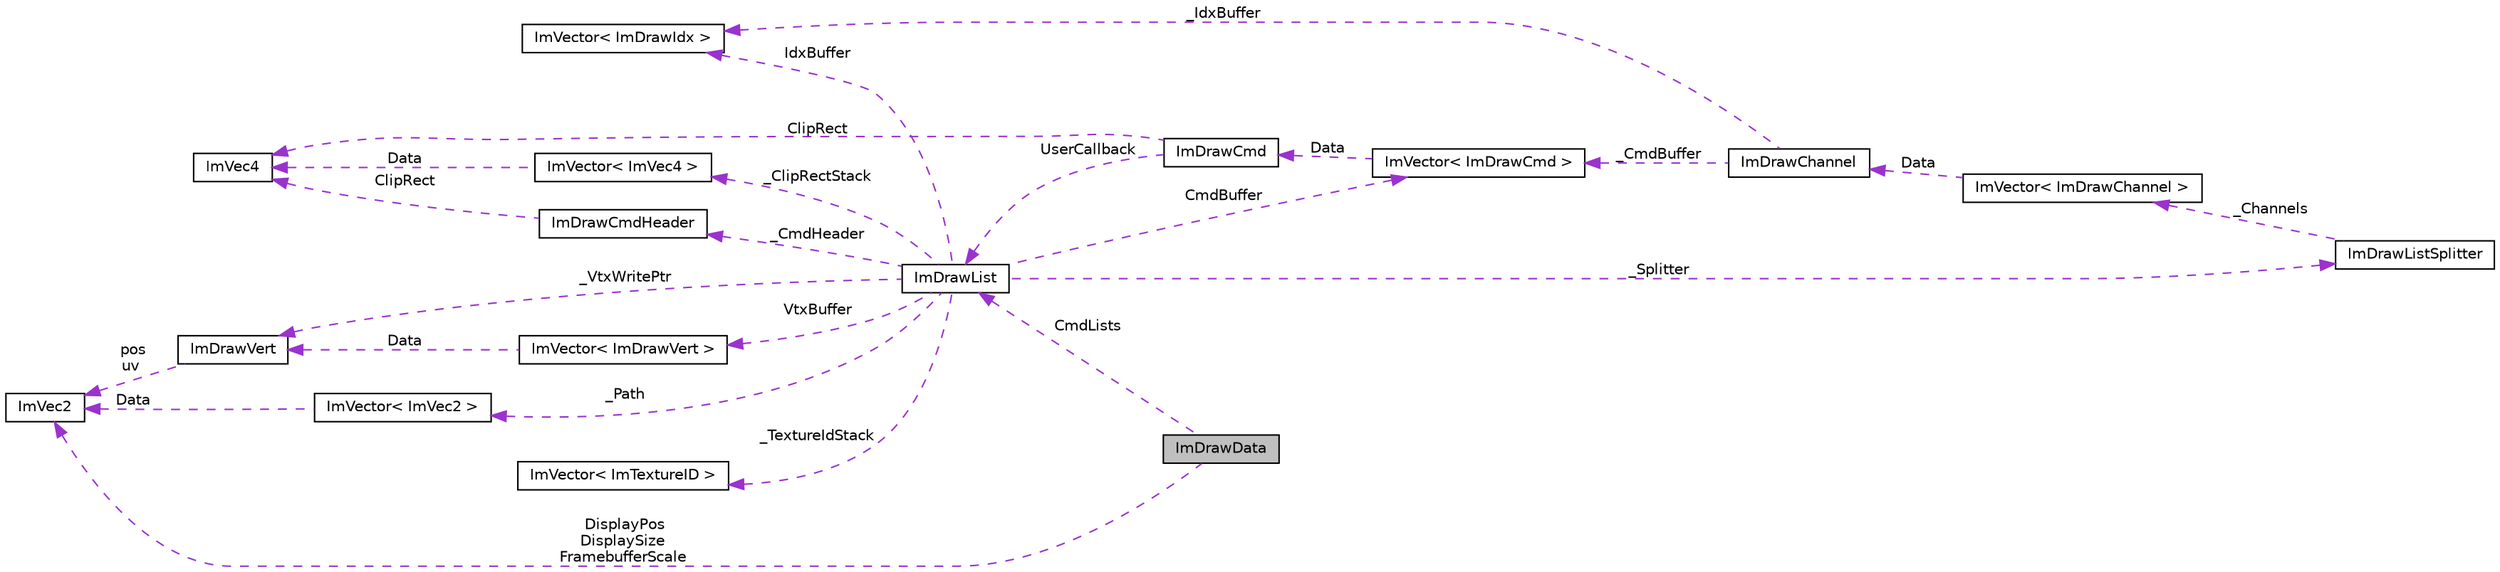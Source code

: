 digraph "ImDrawData"
{
 // LATEX_PDF_SIZE
  edge [fontname="Helvetica",fontsize="10",labelfontname="Helvetica",labelfontsize="10"];
  node [fontname="Helvetica",fontsize="10",shape=record];
  rankdir="LR";
  Node1 [label="ImDrawData",height=0.2,width=0.4,color="black", fillcolor="grey75", style="filled", fontcolor="black",tooltip=" "];
  Node2 -> Node1 [dir="back",color="darkorchid3",fontsize="10",style="dashed",label=" CmdLists" ,fontname="Helvetica"];
  Node2 [label="ImDrawList",height=0.2,width=0.4,color="black", fillcolor="white", style="filled",URL="$struct_im_draw_list.html",tooltip=" "];
  Node3 -> Node2 [dir="back",color="darkorchid3",fontsize="10",style="dashed",label=" CmdBuffer" ,fontname="Helvetica"];
  Node3 [label="ImVector\< ImDrawCmd \>",height=0.2,width=0.4,color="black", fillcolor="white", style="filled",URL="$struct_im_vector.html",tooltip=" "];
  Node4 -> Node3 [dir="back",color="darkorchid3",fontsize="10",style="dashed",label=" Data" ,fontname="Helvetica"];
  Node4 [label="ImDrawCmd",height=0.2,width=0.4,color="black", fillcolor="white", style="filled",URL="$struct_im_draw_cmd.html",tooltip=" "];
  Node5 -> Node4 [dir="back",color="darkorchid3",fontsize="10",style="dashed",label=" ClipRect" ,fontname="Helvetica"];
  Node5 [label="ImVec4",height=0.2,width=0.4,color="black", fillcolor="white", style="filled",URL="$struct_im_vec4.html",tooltip=" "];
  Node2 -> Node4 [dir="back",color="darkorchid3",fontsize="10",style="dashed",label=" UserCallback" ,fontname="Helvetica"];
  Node6 -> Node2 [dir="back",color="darkorchid3",fontsize="10",style="dashed",label=" IdxBuffer" ,fontname="Helvetica"];
  Node6 [label="ImVector\< ImDrawIdx \>",height=0.2,width=0.4,color="black", fillcolor="white", style="filled",URL="$struct_im_vector.html",tooltip=" "];
  Node7 -> Node2 [dir="back",color="darkorchid3",fontsize="10",style="dashed",label=" VtxBuffer" ,fontname="Helvetica"];
  Node7 [label="ImVector\< ImDrawVert \>",height=0.2,width=0.4,color="black", fillcolor="white", style="filled",URL="$struct_im_vector.html",tooltip=" "];
  Node8 -> Node7 [dir="back",color="darkorchid3",fontsize="10",style="dashed",label=" Data" ,fontname="Helvetica"];
  Node8 [label="ImDrawVert",height=0.2,width=0.4,color="black", fillcolor="white", style="filled",URL="$struct_im_draw_vert.html",tooltip=" "];
  Node9 -> Node8 [dir="back",color="darkorchid3",fontsize="10",style="dashed",label=" pos\nuv" ,fontname="Helvetica"];
  Node9 [label="ImVec2",height=0.2,width=0.4,color="black", fillcolor="white", style="filled",URL="$struct_im_vec2.html",tooltip=" "];
  Node8 -> Node2 [dir="back",color="darkorchid3",fontsize="10",style="dashed",label=" _VtxWritePtr" ,fontname="Helvetica"];
  Node10 -> Node2 [dir="back",color="darkorchid3",fontsize="10",style="dashed",label=" _ClipRectStack" ,fontname="Helvetica"];
  Node10 [label="ImVector\< ImVec4 \>",height=0.2,width=0.4,color="black", fillcolor="white", style="filled",URL="$struct_im_vector.html",tooltip=" "];
  Node5 -> Node10 [dir="back",color="darkorchid3",fontsize="10",style="dashed",label=" Data" ,fontname="Helvetica"];
  Node11 -> Node2 [dir="back",color="darkorchid3",fontsize="10",style="dashed",label=" _TextureIdStack" ,fontname="Helvetica"];
  Node11 [label="ImVector\< ImTextureID \>",height=0.2,width=0.4,color="black", fillcolor="white", style="filled",URL="$struct_im_vector.html",tooltip=" "];
  Node12 -> Node2 [dir="back",color="darkorchid3",fontsize="10",style="dashed",label=" _Path" ,fontname="Helvetica"];
  Node12 [label="ImVector\< ImVec2 \>",height=0.2,width=0.4,color="black", fillcolor="white", style="filled",URL="$struct_im_vector.html",tooltip=" "];
  Node9 -> Node12 [dir="back",color="darkorchid3",fontsize="10",style="dashed",label=" Data" ,fontname="Helvetica"];
  Node13 -> Node2 [dir="back",color="darkorchid3",fontsize="10",style="dashed",label=" _CmdHeader" ,fontname="Helvetica"];
  Node13 [label="ImDrawCmdHeader",height=0.2,width=0.4,color="black", fillcolor="white", style="filled",URL="$struct_im_draw_cmd_header.html",tooltip=" "];
  Node5 -> Node13 [dir="back",color="darkorchid3",fontsize="10",style="dashed",label=" ClipRect" ,fontname="Helvetica"];
  Node14 -> Node2 [dir="back",color="darkorchid3",fontsize="10",style="dashed",label=" _Splitter" ,fontname="Helvetica"];
  Node14 [label="ImDrawListSplitter",height=0.2,width=0.4,color="black", fillcolor="white", style="filled",URL="$struct_im_draw_list_splitter.html",tooltip=" "];
  Node15 -> Node14 [dir="back",color="darkorchid3",fontsize="10",style="dashed",label=" _Channels" ,fontname="Helvetica"];
  Node15 [label="ImVector\< ImDrawChannel \>",height=0.2,width=0.4,color="black", fillcolor="white", style="filled",URL="$struct_im_vector.html",tooltip=" "];
  Node16 -> Node15 [dir="back",color="darkorchid3",fontsize="10",style="dashed",label=" Data" ,fontname="Helvetica"];
  Node16 [label="ImDrawChannel",height=0.2,width=0.4,color="black", fillcolor="white", style="filled",URL="$struct_im_draw_channel.html",tooltip=" "];
  Node3 -> Node16 [dir="back",color="darkorchid3",fontsize="10",style="dashed",label=" _CmdBuffer" ,fontname="Helvetica"];
  Node6 -> Node16 [dir="back",color="darkorchid3",fontsize="10",style="dashed",label=" _IdxBuffer" ,fontname="Helvetica"];
  Node9 -> Node1 [dir="back",color="darkorchid3",fontsize="10",style="dashed",label=" DisplayPos\nDisplaySize\nFramebufferScale" ,fontname="Helvetica"];
}
